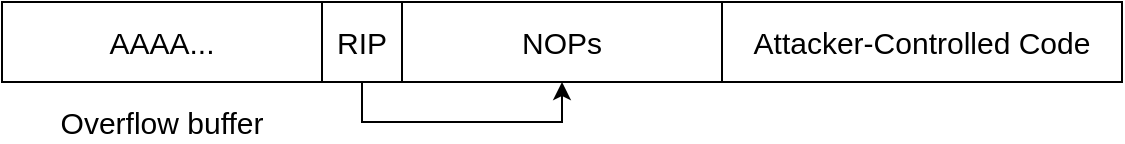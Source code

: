 <mxfile version="13.6.2" type="device"><diagram id="RZSzE870jwOqsWiOfjhb" name="Page-1"><mxGraphModel dx="866" dy="509" grid="1" gridSize="10" guides="1" tooltips="1" connect="1" arrows="1" fold="1" page="1" pageScale="1" pageWidth="1169" pageHeight="827" math="0" shadow="0" extFonts="Anonymous Pro^https://fonts.googleapis.com/css?family=Anonymous+Pro"><root><mxCell id="0"/><mxCell id="1" parent="0"/><mxCell id="KVX45BrRCc-CrqGj1MfZ-1" value="AAAA..." style="rounded=0;whiteSpace=wrap;html=1;fontSize=15;" parent="1" vertex="1"><mxGeometry x="40" y="40" width="160" height="40" as="geometry"/></mxCell><mxCell id="KVX45BrRCc-CrqGj1MfZ-13" style="edgeStyle=orthogonalEdgeStyle;rounded=0;orthogonalLoop=1;jettySize=auto;html=1;exitX=0.5;exitY=1;exitDx=0;exitDy=0;fontSize=15;entryX=0.5;entryY=1;entryDx=0;entryDy=0;" parent="1" source="KVX45BrRCc-CrqGj1MfZ-8" target="KVX45BrRCc-CrqGj1MfZ-9" edge="1"><mxGeometry relative="1" as="geometry"><mxPoint x="320" y="120" as="targetPoint"/></mxGeometry></mxCell><mxCell id="KVX45BrRCc-CrqGj1MfZ-8" value="RIP" style="rounded=0;whiteSpace=wrap;html=1;fontSize=15;" parent="1" vertex="1"><mxGeometry x="200" y="40" width="40" height="40" as="geometry"/></mxCell><mxCell id="KVX45BrRCc-CrqGj1MfZ-9" value="NOPs" style="rounded=0;whiteSpace=wrap;html=1;fontSize=15;" parent="1" vertex="1"><mxGeometry x="240" y="40" width="160" height="40" as="geometry"/></mxCell><mxCell id="KVX45BrRCc-CrqGj1MfZ-12" value="Attacker-Controlled Code" style="rounded=0;whiteSpace=wrap;html=1;fontSize=15;" parent="1" vertex="1"><mxGeometry x="400" y="40" width="200" height="40" as="geometry"/></mxCell><mxCell id="KVX45BrRCc-CrqGj1MfZ-14" value="Overflow buffer" style="text;html=1;strokeColor=none;fillColor=none;align=center;verticalAlign=middle;whiteSpace=wrap;rounded=0;fontSize=15;" parent="1" vertex="1"><mxGeometry x="40" y="90" width="160" height="20" as="geometry"/></mxCell></root></mxGraphModel></diagram></mxfile>